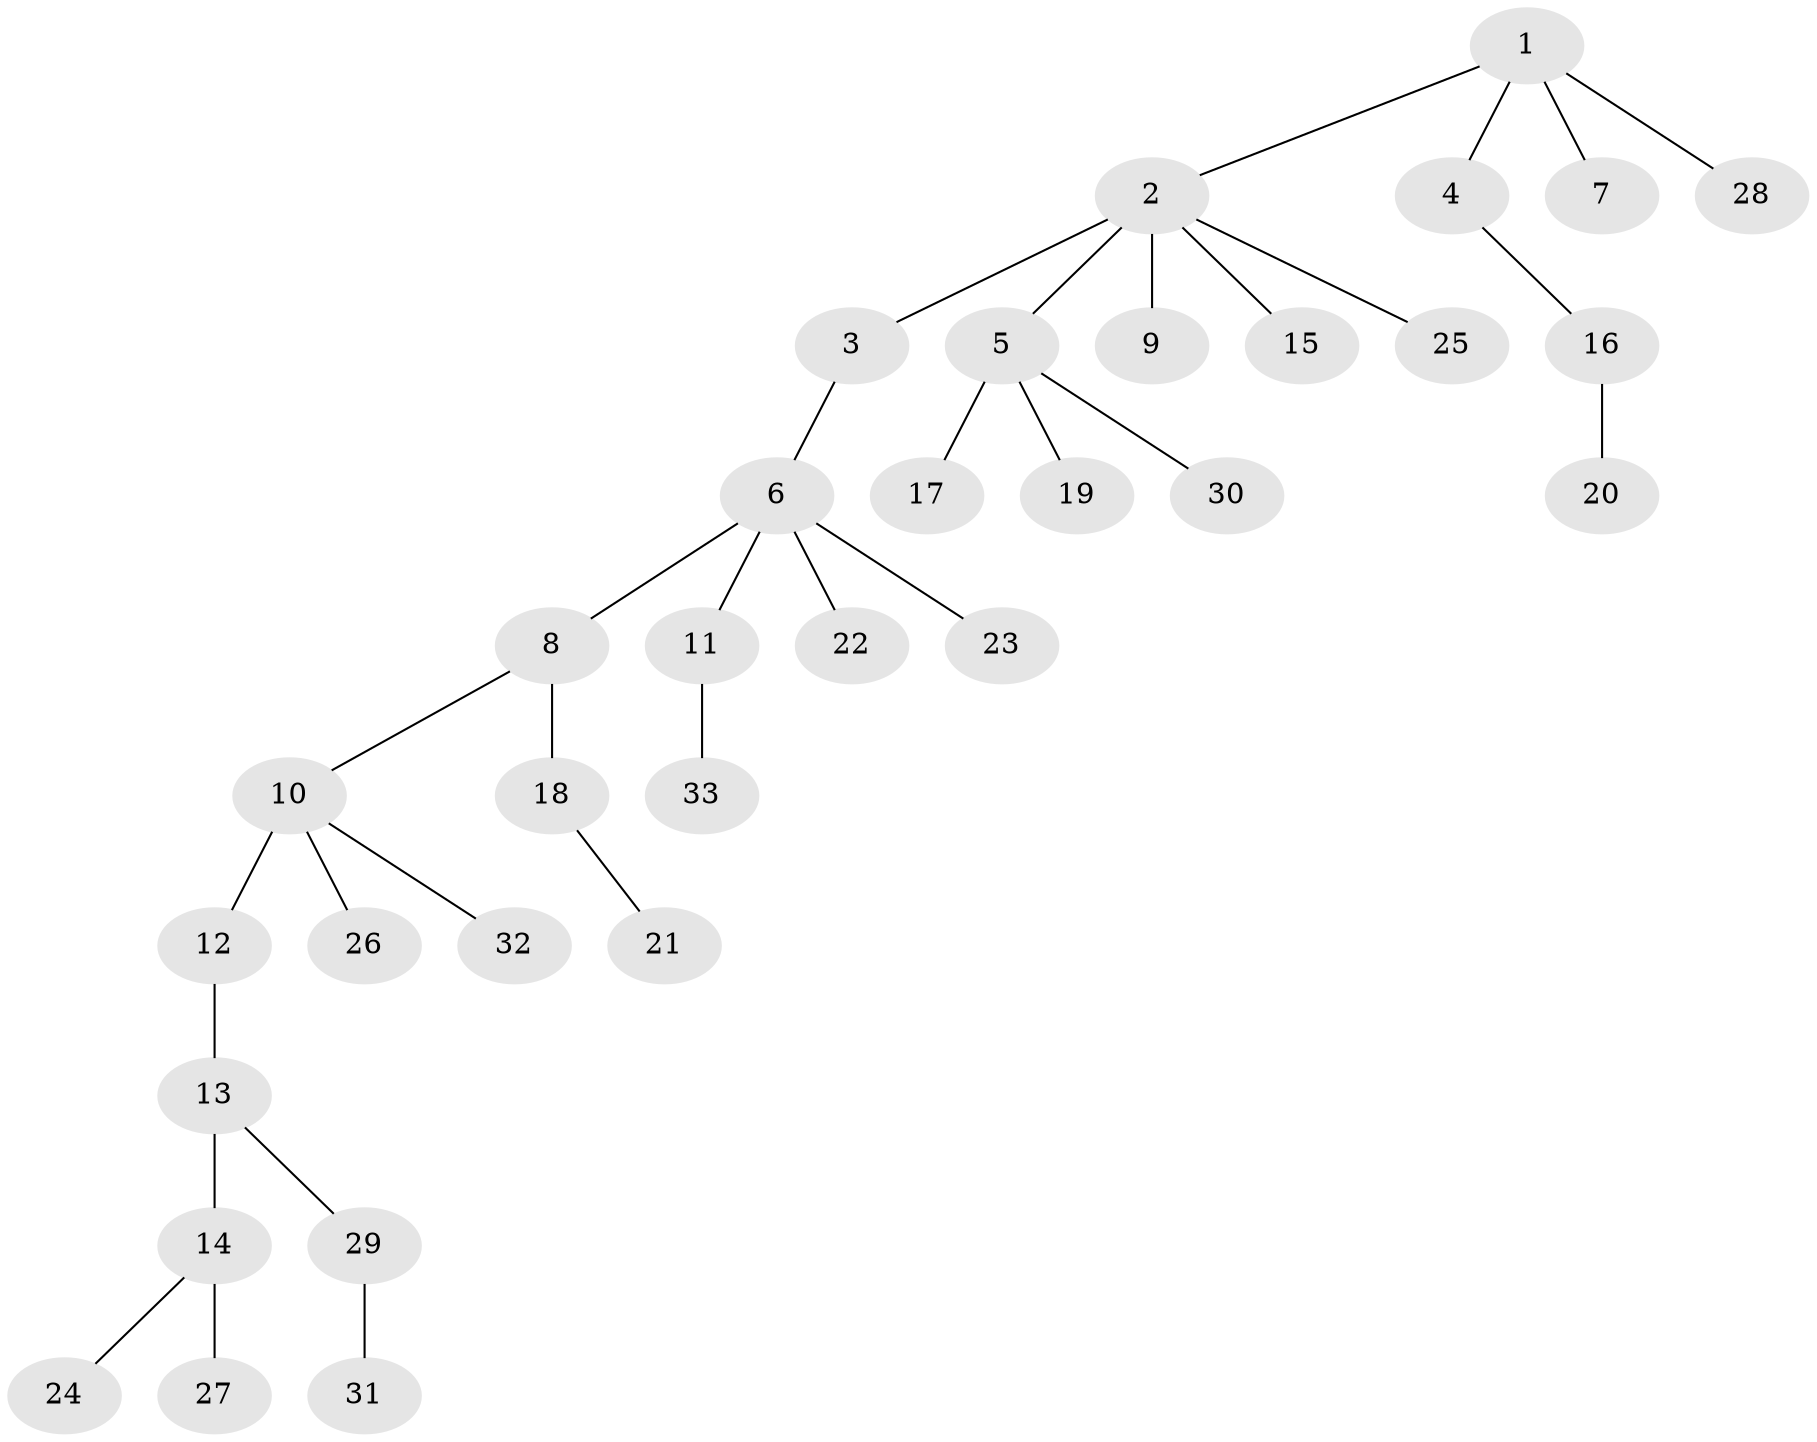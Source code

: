 // original degree distribution, {4: 0.07936507936507936, 2: 0.30158730158730157, 6: 0.015873015873015872, 3: 0.06349206349206349, 5: 0.031746031746031744, 1: 0.49206349206349204, 7: 0.015873015873015872}
// Generated by graph-tools (version 1.1) at 2025/36/03/09/25 02:36:35]
// undirected, 33 vertices, 32 edges
graph export_dot {
graph [start="1"]
  node [color=gray90,style=filled];
  1;
  2;
  3;
  4;
  5;
  6;
  7;
  8;
  9;
  10;
  11;
  12;
  13;
  14;
  15;
  16;
  17;
  18;
  19;
  20;
  21;
  22;
  23;
  24;
  25;
  26;
  27;
  28;
  29;
  30;
  31;
  32;
  33;
  1 -- 2 [weight=1.0];
  1 -- 4 [weight=1.0];
  1 -- 7 [weight=1.0];
  1 -- 28 [weight=1.0];
  2 -- 3 [weight=2.0];
  2 -- 5 [weight=1.0];
  2 -- 9 [weight=1.0];
  2 -- 15 [weight=1.0];
  2 -- 25 [weight=1.0];
  3 -- 6 [weight=1.0];
  4 -- 16 [weight=1.0];
  5 -- 17 [weight=1.0];
  5 -- 19 [weight=1.0];
  5 -- 30 [weight=1.0];
  6 -- 8 [weight=1.0];
  6 -- 11 [weight=1.0];
  6 -- 22 [weight=1.0];
  6 -- 23 [weight=1.0];
  8 -- 10 [weight=1.0];
  8 -- 18 [weight=1.0];
  10 -- 12 [weight=3.0];
  10 -- 26 [weight=1.0];
  10 -- 32 [weight=1.0];
  11 -- 33 [weight=1.0];
  12 -- 13 [weight=1.0];
  13 -- 14 [weight=2.0];
  13 -- 29 [weight=1.0];
  14 -- 24 [weight=1.0];
  14 -- 27 [weight=1.0];
  16 -- 20 [weight=2.0];
  18 -- 21 [weight=1.0];
  29 -- 31 [weight=1.0];
}

